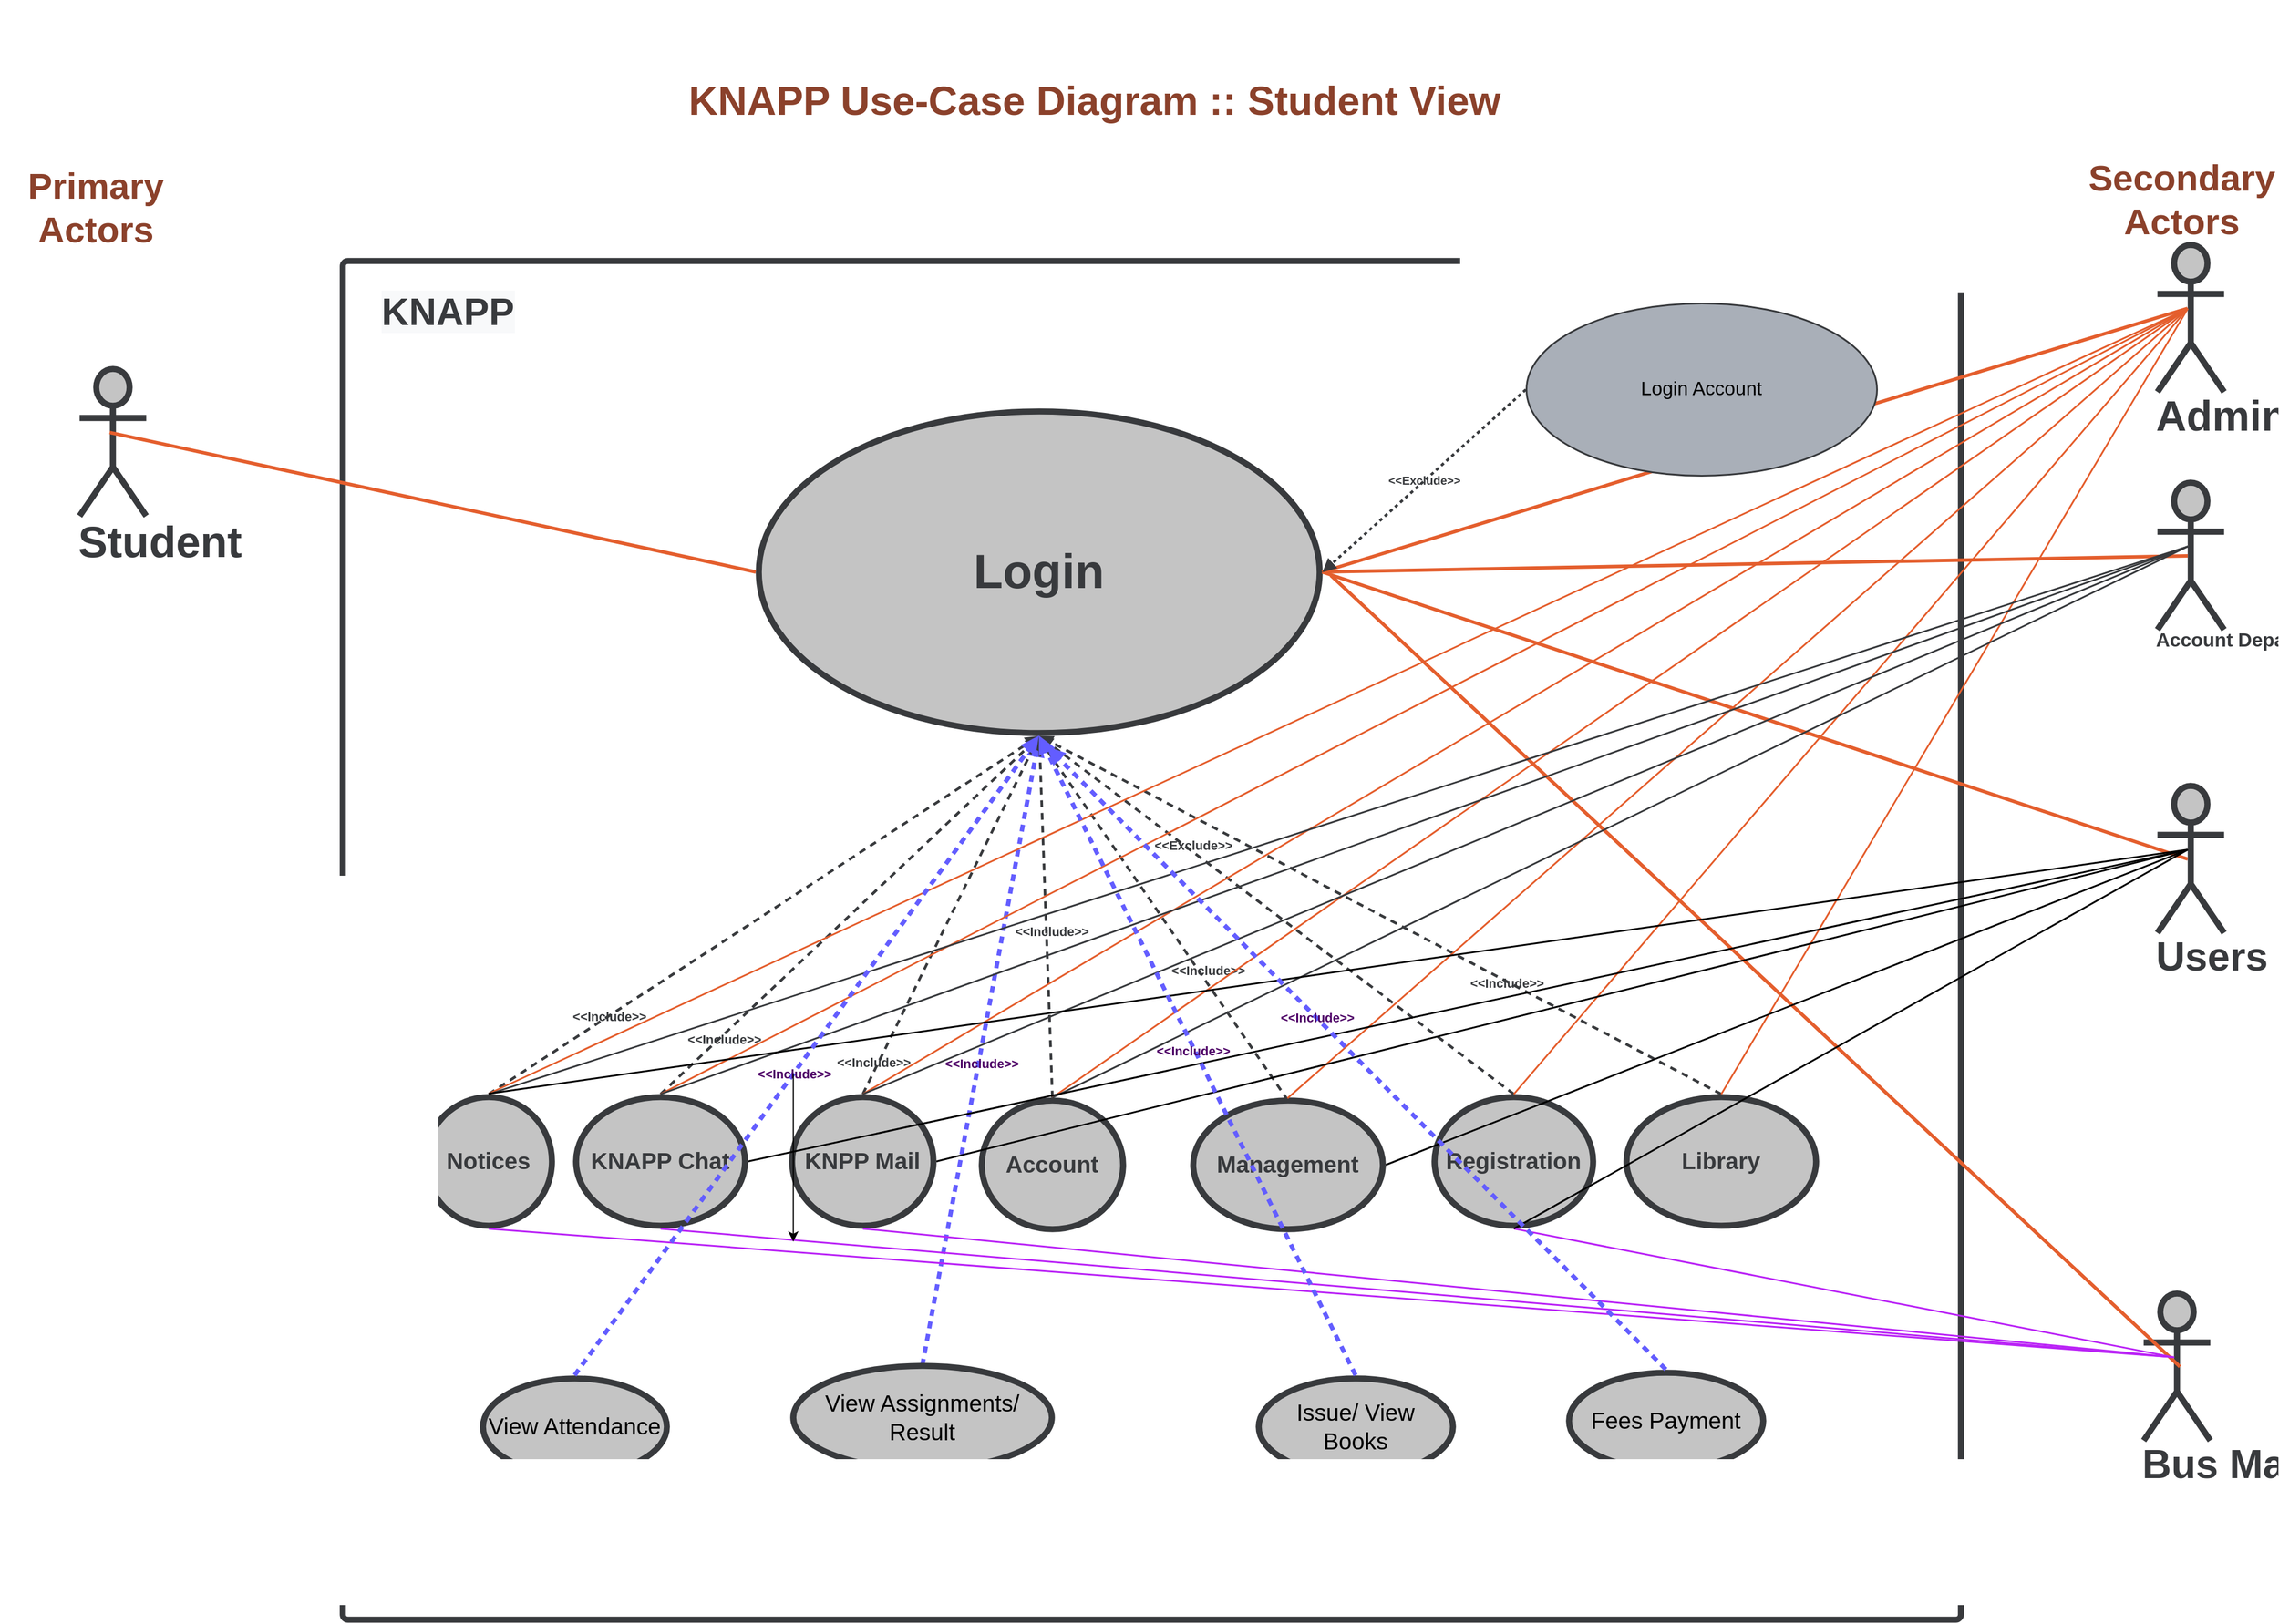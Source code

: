 <mxfile version="17.4.6" type="github">
  <diagram id="tuGTb30qhN7oNjHGDxhl" name="Page-1">
    <mxGraphModel dx="5806" dy="3325" grid="1" gridSize="10" guides="1" tooltips="1" connect="1" arrows="1" fold="1" page="1" pageScale="1" pageWidth="827" pageHeight="1169" math="0" shadow="0">
      <root>
        <mxCell id="0" />
        <mxCell id="1" parent="0" />
        <UserObject label="" lucidchartObjectId="i5J2r0WwPXJn" id="prS6bFnsUC1DCDPSDWHU-3">
          <mxCell style="html=1;overflow=block;blockSpacing=1;whiteSpace=wrap;container=1;pointerEvents=0;collapsible=0;recursiveResize=0;fontSize=33.3;fontColor=#383a3d;fontStyle=1;spacing=0;strokeColor=#383a3d;strokeOpacity=100;fillOpacity=100;rounded=1;absoluteArcSize=1;arcSize=9;fillColor=none;strokeWidth=5.3;" vertex="1" parent="1">
            <mxGeometry x="-733" y="-580" width="1408" height="1183" as="geometry" />
          </mxCell>
        </UserObject>
        <UserObject label="" lucidchartObjectId="i5J2LGmcpR4K" id="prS6bFnsUC1DCDPSDWHU-34">
          <mxCell style="html=1;jettySize=18;whiteSpace=wrap;fontSize=13;strokeColor=#383a3d;strokeOpacity=100;dashed=1;fixDash=1;dashPattern=6 5;strokeWidth=2.3;rounded=0;startArrow=none;endArrow=block;endFill=1;exitX=0.5;exitY=-0.023;exitPerimeter=0;entryX=0.5;entryY=1.009;entryPerimeter=0;exitDx=0;exitDy=0;entryDx=0;entryDy=0;" edge="1" parent="prS6bFnsUC1DCDPSDWHU-3">
            <mxGeometry width="100" height="100" relative="1" as="geometry">
              <Array as="points" />
              <mxPoint x="822.5" y="731.004" as="sourcePoint" />
              <mxPoint x="606" y="416.1" as="targetPoint" />
            </mxGeometry>
          </mxCell>
        </UserObject>
        <mxCell id="prS6bFnsUC1DCDPSDWHU-35" value="&amp;lt;&amp;lt;Include&amp;gt;&amp;gt;" style="text;html=1;resizable=0;labelBackgroundColor=none;align=center;verticalAlign=middle;fontStyle=1;fontColor=#383a3d;fontSize=11;" vertex="1" parent="prS6bFnsUC1DCDPSDWHU-34">
          <mxGeometry x="0.322" relative="1" as="geometry">
            <mxPoint x="73" y="95" as="offset" />
          </mxGeometry>
        </mxCell>
        <UserObject label="" lucidchartObjectId="i5J2Nt8LlwXT" id="prS6bFnsUC1DCDPSDWHU-67">
          <mxCell style="html=1;jettySize=18;whiteSpace=wrap;fontSize=13;strokeColor=#635dff;strokeOpacity=100;dashed=1;fixDash=1;dashPattern=6 5;strokeWidth=3.8;rounded=0;startArrow=none;endArrow=block;endFill=1;exitX=0.5;exitY=-0.029;exitPerimeter=0;entryX=0.5;entryY=1.009;entryPerimeter=0;exitDx=0;exitDy=0;entryDx=0;entryDy=0;" edge="1" parent="prS6bFnsUC1DCDPSDWHU-3">
            <mxGeometry width="100" height="100" relative="1" as="geometry">
              <Array as="points" />
              <mxPoint x="504.5" y="962.0" as="sourcePoint" />
              <mxPoint x="606" y="416.13" as="targetPoint" />
            </mxGeometry>
          </mxCell>
        </UserObject>
        <mxCell id="prS6bFnsUC1DCDPSDWHU-68" value="&amp;lt;&amp;lt;Include&amp;gt;&amp;gt;" style="text;html=1;resizable=0;labelBackgroundColor=none;align=center;verticalAlign=middle;fontStyle=1;fontColor=#4d0066;fontSize=11;fillColor=none;strokeColor=#000000;" vertex="1" parent="prS6bFnsUC1DCDPSDWHU-67">
          <mxGeometry x="0.464" relative="1" as="geometry">
            <mxPoint x="-23" y="136" as="offset" />
          </mxGeometry>
        </mxCell>
        <mxCell id="prS6bFnsUC1DCDPSDWHU-76" value="&lt;span style=&quot;color: rgb(56, 58, 61); font-family: helvetica; font-size: 33px; font-style: normal; font-weight: 700; letter-spacing: normal; text-align: center; text-indent: 0px; text-transform: none; word-spacing: 0px; background-color: rgb(248, 249, 250); display: inline; float: none;&quot;&gt;KNAPP&lt;/span&gt;" style="text;whiteSpace=wrap;html=1;fontSize=6;" vertex="1" parent="prS6bFnsUC1DCDPSDWHU-3">
          <mxGeometry x="32" y="18" width="140" height="30" as="geometry" />
        </mxCell>
        <UserObject label="KNAPP Use-Case Diagram :: Student View" lucidchartObjectId="aXx1Xl56Rm~Z" id="prS6bFnsUC1DCDPSDWHU-4">
          <mxCell style="html=1;overflow=block;blockSpacing=1;whiteSpace=wrap;fontSize=35.2;fontColor=#8b412b;fontStyle=1;spacing=3.8;strokeColor=none;fillOpacity=0;fillColor=#ffffff;strokeWidth=0;" vertex="1" parent="1">
            <mxGeometry x="-446" y="-807" width="735" height="176" as="geometry" />
          </mxCell>
        </UserObject>
        <UserObject label="Primary Actors" lucidchartObjectId="i5J22sx_i~vu" id="prS6bFnsUC1DCDPSDWHU-5">
          <mxCell style="html=1;overflow=block;blockSpacing=1;whiteSpace=wrap;fontSize=31.8;fontColor=#8b412b;fontStyle=1;spacing=0;fillColor=#ffffff;strokeWidth=1.5;strokeColor=none;" vertex="1" parent="1">
            <mxGeometry x="-1031" y="-665" width="167" height="17" as="geometry" />
          </mxCell>
        </UserObject>
        <UserObject label="Login" lucidchartObjectId="i5J2WdqwGF44" id="prS6bFnsUC1DCDPSDWHU-6">
          <mxCell style="html=1;overflow=block;blockSpacing=1;whiteSpace=wrap;ellipse;fontSize=41.8;fontColor=#383a3d;fontStyle=1;spacing=3.8;strokeColor=#383a3d;strokeOpacity=100;fillOpacity=100;rounded=1;absoluteArcSize=1;arcSize=9;fillColor=#c4c4c4;strokeWidth=5.3;" vertex="1" parent="1">
            <mxGeometry x="-371" y="-449" width="488" height="280" as="geometry" />
          </mxCell>
        </UserObject>
        <UserObject label="Admin" lucidchartObjectId="i5J2sJgldB~W" id="prS6bFnsUC1DCDPSDWHU-7">
          <mxCell style="html=1;overflow=block;blockSpacing=1;shape=umlActor;labelPosition=center;verticalLabelPosition=bottom;verticalAlign=top;whiteSpace=nowrap;fontSize=36.7;fontColor=#383a3d;fontStyle=1;spacing=0;strokeColor=#383a3d;strokeOpacity=100;fillOpacity=100;rounded=1;absoluteArcSize=1;arcSize=9;fillColor=#c4c4c4;strokeWidth=5.3;" vertex="1" parent="1">
            <mxGeometry x="846" y="-594" width="58" height="128" as="geometry" />
          </mxCell>
        </UserObject>
        <UserObject label="Student" lucidchartObjectId="i5J2KzIYBJLE" id="prS6bFnsUC1DCDPSDWHU-8">
          <mxCell style="html=1;overflow=block;blockSpacing=1;shape=umlActor;labelPosition=center;verticalLabelPosition=bottom;verticalAlign=top;whiteSpace=nowrap;fontSize=38.3;fontColor=#383a3d;fontStyle=1;spacing=0;strokeColor=#383a3d;strokeOpacity=100;fillOpacity=100;rounded=1;absoluteArcSize=1;arcSize=9;fillColor=#c4c4c4;strokeWidth=5.3;" vertex="1" parent="1">
            <mxGeometry x="-962" y="-486" width="58" height="128" as="geometry" />
          </mxCell>
        </UserObject>
        <UserObject label="Account Department Users" lucidchartObjectId="i5J2WwVUfcg6" id="prS6bFnsUC1DCDPSDWHU-9">
          <mxCell style="html=1;overflow=block;blockSpacing=1;shape=umlActor;labelPosition=center;verticalLabelPosition=bottom;verticalAlign=top;whiteSpace=nowrap;fontSize=16.7;fontColor=#383a3d;fontStyle=1;spacing=0;strokeColor=#383a3d;strokeOpacity=100;fillOpacity=100;rounded=1;absoluteArcSize=1;arcSize=9;fillColor=#c4c4c4;strokeWidth=5.3;" vertex="1" parent="1">
            <mxGeometry x="846" y="-387" width="58" height="128" as="geometry" />
          </mxCell>
        </UserObject>
        <UserObject label="Users Management" lucidchartObjectId="i5J2OQMUZJfZ" id="prS6bFnsUC1DCDPSDWHU-10">
          <mxCell style="html=1;overflow=block;blockSpacing=1;shape=umlActor;labelPosition=center;verticalLabelPosition=bottom;verticalAlign=top;whiteSpace=nowrap;fontSize=35;fontColor=#383a3d;fontStyle=1;spacing=0;strokeColor=#383a3d;strokeOpacity=100;fillOpacity=100;rounded=1;absoluteArcSize=1;arcSize=9;fillColor=#c4c4c4;strokeWidth=5.3;" vertex="1" parent="1">
            <mxGeometry x="846" y="-123" width="58" height="128" as="geometry" />
          </mxCell>
        </UserObject>
        <UserObject label="Bus Management Users" lucidchartObjectId="i5J2N9IyjPsl" id="prS6bFnsUC1DCDPSDWHU-11">
          <mxCell style="html=1;overflow=block;blockSpacing=1;shape=umlActor;labelPosition=center;verticalLabelPosition=bottom;verticalAlign=top;whiteSpace=nowrap;fontSize=35;fontColor=#383a3d;fontStyle=1;spacing=0;strokeColor=#383a3d;strokeOpacity=100;fillOpacity=100;rounded=1;absoluteArcSize=1;arcSize=9;fillColor=#c4c4c4;strokeWidth=5.3;" vertex="1" parent="1">
            <mxGeometry x="834" y="319" width="58" height="128" as="geometry" />
          </mxCell>
        </UserObject>
        <UserObject label="Notices" lucidchartObjectId="i5J2NRwnz2q1" id="prS6bFnsUC1DCDPSDWHU-12">
          <mxCell style="html=1;overflow=block;blockSpacing=1;whiteSpace=wrap;ellipse;fontSize=20.2;fontColor=#383a3d;fontStyle=1;spacing=3.8;strokeColor=#383a3d;strokeOpacity=100;fillOpacity=100;rounded=1;absoluteArcSize=1;arcSize=9;fillColor=#c4c4c4;strokeWidth=5.3;" vertex="1" parent="1">
            <mxGeometry x="-661" y="148" width="110" height="112" as="geometry" />
          </mxCell>
        </UserObject>
        <UserObject label="" lucidchartObjectId="i5J2I2ugxcQD" id="prS6bFnsUC1DCDPSDWHU-13">
          <mxCell style="html=1;jettySize=18;whiteSpace=wrap;fontSize=13;strokeColor=#383a3d;strokeOpacity=100;dashed=1;fixDash=1;dashPattern=6 5;strokeWidth=2.3;rounded=0;startArrow=none;endArrow=block;endFill=1;exitX=0.5;exitY=-0.023;exitPerimeter=0;entryX=0.5;entryY=1.009;entryPerimeter=0;exitDx=0;exitDy=0;entryDx=0;entryDy=0;" edge="1" parent="1" source="prS6bFnsUC1DCDPSDWHU-12" target="prS6bFnsUC1DCDPSDWHU-6">
            <mxGeometry width="100" height="100" relative="1" as="geometry">
              <Array as="points" />
            </mxGeometry>
          </mxCell>
        </UserObject>
        <mxCell id="prS6bFnsUC1DCDPSDWHU-14" value="&amp;lt;&amp;lt;Include&amp;gt;&amp;gt;" style="text;html=1;resizable=0;labelBackgroundColor=none;align=center;verticalAlign=middle;fontStyle=1;fontColor=#383a3d;fontSize=11;fillColor=none;strokeColor=#000000;" vertex="1" parent="prS6bFnsUC1DCDPSDWHU-13">
          <mxGeometry x="0.322" relative="1" as="geometry">
            <mxPoint x="-212" y="139" as="offset" />
          </mxGeometry>
        </mxCell>
        <UserObject label="" lucidchartObjectId="i5J2FJeH-Jwk" id="prS6bFnsUC1DCDPSDWHU-15">
          <mxCell style="html=1;jettySize=18;whiteSpace=wrap;fontSize=13;strokeColor=#E45E2D;strokeWidth=3;rounded=0;startArrow=none;endArrow=none;exitX=0.455;exitY=0.434;exitPerimeter=0;entryX=1.005;entryY=0.5;entryPerimeter=0;" edge="1" parent="1" source="prS6bFnsUC1DCDPSDWHU-7" target="prS6bFnsUC1DCDPSDWHU-6">
            <mxGeometry width="100" height="100" relative="1" as="geometry">
              <Array as="points" />
            </mxGeometry>
          </mxCell>
        </UserObject>
        <UserObject label="" lucidchartObjectId="i5J2minD-1GO" id="prS6bFnsUC1DCDPSDWHU-16">
          <mxCell style="html=1;jettySize=18;whiteSpace=wrap;fontSize=13;strokeColor=#E45E2D;strokeWidth=3;rounded=0;startArrow=none;endArrow=none;exitX=0.455;exitY=0.434;exitPerimeter=0;entryX=-0.005;entryY=0.5;entryPerimeter=0;" edge="1" parent="1" source="prS6bFnsUC1DCDPSDWHU-8" target="prS6bFnsUC1DCDPSDWHU-6">
            <mxGeometry width="100" height="100" relative="1" as="geometry">
              <Array as="points" />
            </mxGeometry>
          </mxCell>
        </UserObject>
        <UserObject label="" lucidchartObjectId="i5J2o3twJRjA" id="prS6bFnsUC1DCDPSDWHU-17">
          <mxCell style="html=1;jettySize=18;whiteSpace=wrap;fontSize=13;strokeColor=#E45E2D;strokeWidth=3;rounded=0;startArrow=none;endArrow=none;exitX=0.458;exitY=0.5;exitPerimeter=0;entryX=1.005;entryY=0.5;entryPerimeter=0;" edge="1" parent="1" source="prS6bFnsUC1DCDPSDWHU-9" target="prS6bFnsUC1DCDPSDWHU-6">
            <mxGeometry width="100" height="100" relative="1" as="geometry">
              <Array as="points" />
            </mxGeometry>
          </mxCell>
        </UserObject>
        <UserObject label="" lucidchartObjectId="i5J2n0~j3gAA" id="prS6bFnsUC1DCDPSDWHU-18">
          <mxCell style="html=1;jettySize=18;whiteSpace=wrap;fontSize=13;strokeColor=#e45e2d;strokeOpacity=100;strokeWidth=3;rounded=0;startArrow=none;endArrow=none;exitX=0.458;exitY=0.5;exitPerimeter=0;entryX=1.005;entryY=0.5;entryPerimeter=0;" edge="1" parent="1" source="prS6bFnsUC1DCDPSDWHU-10" target="prS6bFnsUC1DCDPSDWHU-6">
            <mxGeometry width="100" height="100" relative="1" as="geometry">
              <Array as="points" />
            </mxGeometry>
          </mxCell>
        </UserObject>
        <UserObject label="Login Account" lucidchartObjectId="i5J2KKicdyOx" id="prS6bFnsUC1DCDPSDWHU-19">
          <mxCell style="html=1;overflow=block;blockSpacing=1;whiteSpace=wrap;ellipse;fontSize=16.8;spacing=0;strokeColor=#383a3d;strokeOpacity=100;fillOpacity=100;rounded=1;absoluteArcSize=1;arcSize=9;fillColor=#a9afb8;strokeWidth=1.5;" vertex="1" parent="1">
            <mxGeometry x="297" y="-543" width="305" height="150" as="geometry" />
          </mxCell>
        </UserObject>
        <UserObject label="" lucidchartObjectId="i5J2RMb9hW4F" id="prS6bFnsUC1DCDPSDWHU-20">
          <mxCell style="html=1;jettySize=18;whiteSpace=wrap;fontSize=13;strokeColor=#383a3d;strokeOpacity=100;dashed=1;fixDash=1;strokeWidth=2.3;rounded=0;startArrow=none;endArrow=block;endFill=1;exitX=-0.002;exitY=0.5;exitPerimeter=0;entryX=1.005;entryY=0.5;entryPerimeter=0;" edge="1" parent="1" source="prS6bFnsUC1DCDPSDWHU-19" target="prS6bFnsUC1DCDPSDWHU-6">
            <mxGeometry width="100" height="100" relative="1" as="geometry">
              <Array as="points" />
            </mxGeometry>
          </mxCell>
        </UserObject>
        <mxCell id="prS6bFnsUC1DCDPSDWHU-21" value="&amp;lt;&amp;lt;Exclude&amp;gt;&amp;gt;" style="text;html=1;resizable=0;labelBackgroundColor=none;align=center;verticalAlign=middle;fontStyle=1;fontColor=#383a3d;fontSize=10.2;" vertex="1" parent="prS6bFnsUC1DCDPSDWHU-20">
          <mxGeometry relative="1" as="geometry" />
        </mxCell>
        <UserObject label="Secondary Actors" lucidchartObjectId="i5J2YbLgbhjA" id="prS6bFnsUC1DCDPSDWHU-22">
          <mxCell style="html=1;overflow=block;blockSpacing=1;whiteSpace=wrap;fontSize=31.8;fontColor=#8b412b;fontStyle=1;spacing=0;fillColor=#ffffff;strokeWidth=1.5;strokeColor=none;" vertex="1" parent="1">
            <mxGeometry x="784" y="-672" width="167" height="17" as="geometry" />
          </mxCell>
        </UserObject>
        <UserObject label="KNAPP Chat" lucidchartObjectId="i5J2O0anMHXu" id="prS6bFnsUC1DCDPSDWHU-23">
          <mxCell style="html=1;overflow=block;blockSpacing=1;whiteSpace=wrap;ellipse;fontSize=20.2;fontColor=#383a3d;fontStyle=1;spacing=3.8;strokeColor=#383a3d;strokeOpacity=100;fillOpacity=100;rounded=1;absoluteArcSize=1;arcSize=9;fillColor=#c4c4c4;strokeWidth=5.3;" vertex="1" parent="1">
            <mxGeometry x="-530" y="148" width="147" height="112" as="geometry" />
          </mxCell>
        </UserObject>
        <UserObject label="KNPP Mail" lucidchartObjectId="i5J2vXMG-BbY" id="prS6bFnsUC1DCDPSDWHU-24">
          <mxCell style="html=1;overflow=block;blockSpacing=1;whiteSpace=wrap;ellipse;fontSize=20.2;fontColor=#383a3d;fontStyle=1;spacing=3.8;strokeColor=#383a3d;strokeOpacity=100;fillOpacity=100;rounded=1;absoluteArcSize=1;arcSize=9;fillColor=#c4c4c4;strokeWidth=5.3;" vertex="1" parent="1">
            <mxGeometry x="-342" y="148" width="123" height="112" as="geometry" />
          </mxCell>
        </UserObject>
        <UserObject label="" lucidchartObjectId="i5J2959PkfiB" id="prS6bFnsUC1DCDPSDWHU-25">
          <mxCell style="html=1;jettySize=18;whiteSpace=wrap;fontSize=13;strokeColor=#383a3d;strokeOpacity=100;dashed=1;fixDash=1;dashPattern=6 5;strokeWidth=2.3;rounded=0;startArrow=none;endArrow=block;endFill=1;entryX=0.5;entryY=-0.023;entryPerimeter=0;exitX=0.5;exitY=-0.023;exitDx=0;exitDy=0;exitPerimeter=0;" edge="1" parent="1" source="prS6bFnsUC1DCDPSDWHU-23">
            <mxGeometry width="100" height="100" relative="1" as="geometry">
              <Array as="points" />
              <mxPoint x="-127" y="-166" as="targetPoint" />
            </mxGeometry>
          </mxCell>
        </UserObject>
        <mxCell id="prS6bFnsUC1DCDPSDWHU-26" value="&amp;lt;&amp;lt;Include&amp;gt;&amp;gt;" style="text;html=1;resizable=0;labelBackgroundColor=none;align=center;verticalAlign=middle;fontStyle=1;fontColor=#383a3d;fontSize=11;fillColor=none;strokeColor=#000000;" vertex="1" parent="prS6bFnsUC1DCDPSDWHU-25">
          <mxGeometry x="0.322" relative="1" as="geometry">
            <mxPoint x="-162" y="158" as="offset" />
          </mxGeometry>
        </mxCell>
        <UserObject label="" lucidchartObjectId="i5J2a6kCOsBc" id="prS6bFnsUC1DCDPSDWHU-27">
          <mxCell style="html=1;jettySize=18;whiteSpace=wrap;fontSize=13;strokeColor=#383a3d;strokeOpacity=100;dashed=1;fixDash=1;dashPattern=6 5;strokeWidth=2.3;rounded=0;startArrow=none;endArrow=block;endFill=1;exitX=0.5;exitY=-0.023;exitPerimeter=0;entryX=0.5;entryY=1.009;entryPerimeter=0;exitDx=0;exitDy=0;entryDx=0;entryDy=0;" edge="1" parent="1" source="prS6bFnsUC1DCDPSDWHU-24" target="prS6bFnsUC1DCDPSDWHU-6">
            <mxGeometry width="100" height="100" relative="1" as="geometry">
              <Array as="points" />
            </mxGeometry>
          </mxCell>
        </UserObject>
        <mxCell id="prS6bFnsUC1DCDPSDWHU-28" value="&amp;lt;&amp;lt;Include&amp;gt;&amp;gt;" style="text;html=1;resizable=0;labelBackgroundColor=none;align=center;verticalAlign=middle;fontStyle=1;fontColor=#383a3d;fontSize=11;fillColor=none;strokeColor=#000000;" vertex="1" parent="prS6bFnsUC1DCDPSDWHU-27">
          <mxGeometry x="0.322" relative="1" as="geometry">
            <mxPoint x="-92" y="179" as="offset" />
          </mxGeometry>
        </mxCell>
        <UserObject label="Account" lucidchartObjectId="i5J2d4w-y.1x" id="prS6bFnsUC1DCDPSDWHU-29">
          <mxCell style="html=1;overflow=block;blockSpacing=1;whiteSpace=wrap;ellipse;fontSize=20.2;fontColor=#383a3d;fontStyle=1;spacing=3.8;strokeColor=#383a3d;strokeOpacity=100;fillOpacity=100;rounded=1;absoluteArcSize=1;arcSize=9;fillColor=#c4c4c4;strokeWidth=5.3;" vertex="1" parent="1">
            <mxGeometry x="-177" y="151" width="123" height="112" as="geometry" />
          </mxCell>
        </UserObject>
        <UserObject label="" lucidchartObjectId="i5J2z5Q9Dvb~" id="prS6bFnsUC1DCDPSDWHU-30">
          <mxCell style="html=1;jettySize=18;whiteSpace=wrap;fontSize=13;strokeColor=#383a3d;strokeOpacity=100;dashed=1;fixDash=1;dashPattern=6 5;strokeWidth=2.3;rounded=0;startArrow=none;endArrow=block;endFill=1;exitX=0.5;exitY=-0.023;exitPerimeter=0;entryX=0.5;entryY=1.009;entryPerimeter=0;exitDx=0;exitDy=0;entryDx=0;entryDy=0;" edge="1" parent="1" source="prS6bFnsUC1DCDPSDWHU-29" target="prS6bFnsUC1DCDPSDWHU-6">
            <mxGeometry width="100" height="100" relative="1" as="geometry">
              <Array as="points" />
            </mxGeometry>
          </mxCell>
        </UserObject>
        <mxCell id="prS6bFnsUC1DCDPSDWHU-31" value="&amp;lt;&amp;lt;Include&amp;gt;&amp;gt;" style="text;html=1;resizable=0;labelBackgroundColor=none;align=center;verticalAlign=middle;fontStyle=1;fontColor=#383a3d;fontSize=11;" vertex="1" parent="prS6bFnsUC1DCDPSDWHU-30">
          <mxGeometry x="0.322" relative="1" as="geometry">
            <mxPoint x="7" y="64" as="offset" />
          </mxGeometry>
        </mxCell>
        <UserObject label="Management" lucidchartObjectId="i5J237Z4ox96" id="prS6bFnsUC1DCDPSDWHU-32">
          <mxCell style="html=1;overflow=block;blockSpacing=1;whiteSpace=wrap;ellipse;fontSize=20.2;fontColor=#383a3d;fontStyle=1;spacing=3.8;strokeColor=#383a3d;strokeOpacity=100;fillOpacity=100;rounded=1;absoluteArcSize=1;arcSize=9;fillColor=#c4c4c4;strokeWidth=5.3;" vertex="1" parent="1">
            <mxGeometry x="7" y="151" width="165" height="112" as="geometry" />
          </mxCell>
        </UserObject>
        <UserObject label="Registration" lucidchartObjectId="i5J2qPjN0-o." id="prS6bFnsUC1DCDPSDWHU-33">
          <mxCell style="html=1;overflow=block;blockSpacing=1;whiteSpace=wrap;ellipse;fontSize=20.2;fontColor=#383a3d;fontStyle=1;spacing=3.8;strokeColor=#383a3d;strokeOpacity=100;fillOpacity=100;rounded=1;absoluteArcSize=1;arcSize=9;fillColor=#c4c4c4;strokeWidth=5.3;" vertex="1" parent="1">
            <mxGeometry x="217" y="148" width="138" height="112" as="geometry" />
          </mxCell>
        </UserObject>
        <UserObject label="" lucidchartObjectId="i5J2N~2l2Axu" id="prS6bFnsUC1DCDPSDWHU-36">
          <mxCell style="html=1;jettySize=18;whiteSpace=wrap;fontSize=13;strokeColor=#383a3d;strokeOpacity=100;dashed=1;fixDash=1;dashPattern=6 5;strokeWidth=2.3;rounded=0;startArrow=none;endArrow=block;endFill=1;exitX=0.5;exitY=-0.023;exitPerimeter=0;entryX=0.5;entryY=1.009;entryPerimeter=0;exitDx=0;exitDy=0;entryDx=0;entryDy=0;" edge="1" parent="1" source="prS6bFnsUC1DCDPSDWHU-33" target="prS6bFnsUC1DCDPSDWHU-6">
            <mxGeometry width="100" height="100" relative="1" as="geometry">
              <Array as="points" />
            </mxGeometry>
          </mxCell>
        </UserObject>
        <mxCell id="prS6bFnsUC1DCDPSDWHU-37" value="&amp;lt;&amp;lt;Exclude&amp;gt;&amp;gt;" style="text;html=1;resizable=0;labelBackgroundColor=none;align=center;verticalAlign=middle;fontStyle=1;fontColor=#383a3d;fontSize=11;fillColor=none;strokeColor=#000000;" vertex="1" parent="prS6bFnsUC1DCDPSDWHU-36">
          <mxGeometry x="0.322" relative="1" as="geometry">
            <mxPoint x="-6" y="-11" as="offset" />
          </mxGeometry>
        </mxCell>
        <UserObject label="Library" lucidchartObjectId="i5J2pRKTkdCp" id="prS6bFnsUC1DCDPSDWHU-38">
          <mxCell style="html=1;overflow=block;blockSpacing=1;whiteSpace=wrap;ellipse;fontSize=20.2;fontColor=#383a3d;fontStyle=1;spacing=3.8;strokeColor=#383a3d;strokeOpacity=100;fillOpacity=100;rounded=1;absoluteArcSize=1;arcSize=9;fillColor=#c4c4c4;strokeWidth=5.3;" vertex="1" parent="1">
            <mxGeometry x="384" y="148" width="165" height="112" as="geometry" />
          </mxCell>
        </UserObject>
        <UserObject label="" lucidchartObjectId="i5J2R1GfjksS" id="prS6bFnsUC1DCDPSDWHU-39">
          <mxCell style="html=1;jettySize=18;whiteSpace=wrap;fontSize=13;strokeColor=#383a3d;strokeOpacity=100;dashed=1;fixDash=1;dashPattern=6 5;strokeWidth=2.3;rounded=0;startArrow=none;endArrow=block;endFill=1;exitX=0.5;exitY=-0.023;exitPerimeter=0;entryX=0.5;entryY=1.009;entryPerimeter=0;exitDx=0;exitDy=0;entryDx=0;entryDy=0;" edge="1" parent="1" source="prS6bFnsUC1DCDPSDWHU-38" target="prS6bFnsUC1DCDPSDWHU-6">
            <mxGeometry width="100" height="100" relative="1" as="geometry">
              <Array as="points" />
            </mxGeometry>
          </mxCell>
        </UserObject>
        <mxCell id="prS6bFnsUC1DCDPSDWHU-40" value="&amp;lt;&amp;lt;Include&amp;gt;&amp;gt;" style="text;html=1;resizable=0;labelBackgroundColor=none;align=center;verticalAlign=middle;fontStyle=1;fontColor=#383a3d;fontSize=11;fillColor=none;strokeColor=#000000;" vertex="1" parent="prS6bFnsUC1DCDPSDWHU-39">
          <mxGeometry x="0.322" relative="1" as="geometry">
            <mxPoint x="205" y="109" as="offset" />
          </mxGeometry>
        </mxCell>
        <UserObject label="" lucidchartObjectId="i5J23qIOswuh" id="prS6bFnsUC1DCDPSDWHU-41">
          <mxCell style="html=1;jettySize=18;whiteSpace=wrap;fontSize=13;strokeColor=#E45E2D;strokeWidth=3;rounded=0;startArrow=none;endArrow=none;exitX=0.55;exitY=0.5;exitPerimeter=0;" edge="1" parent="1" source="prS6bFnsUC1DCDPSDWHU-11">
            <mxGeometry width="100" height="100" relative="1" as="geometry">
              <Array as="points" />
              <mxPoint x="127" y="-306" as="targetPoint" />
            </mxGeometry>
          </mxCell>
        </UserObject>
        <UserObject label="" lucidchartObjectId="i5J2FTPE8BJu" id="prS6bFnsUC1DCDPSDWHU-42">
          <mxCell style="html=1;jettySize=18;whiteSpace=wrap;fontSize=13;strokeColor=#E45E2D;strokeWidth=1.5;rounded=0;startArrow=none;endArrow=none;exitX=0.455;exitY=0.434;exitPerimeter=0;" edge="1" parent="1" source="prS6bFnsUC1DCDPSDWHU-7">
            <mxGeometry width="100" height="100" relative="1" as="geometry">
              <Array as="points" />
              <mxPoint x="-606" y="145" as="targetPoint" />
            </mxGeometry>
          </mxCell>
        </UserObject>
        <UserObject label="" lucidchartObjectId="i5J2h75VERpc" id="prS6bFnsUC1DCDPSDWHU-43">
          <mxCell style="html=1;jettySize=18;whiteSpace=wrap;fontSize=13;strokeColor=#E45E2D;strokeWidth=1.5;rounded=0;startArrow=none;endArrow=none;exitX=0.455;exitY=0.434;exitPerimeter=0;entryX=0.5;entryY=-0.023;entryPerimeter=0;" edge="1" parent="1" source="prS6bFnsUC1DCDPSDWHU-7" target="prS6bFnsUC1DCDPSDWHU-23">
            <mxGeometry width="100" height="100" relative="1" as="geometry">
              <Array as="points" />
            </mxGeometry>
          </mxCell>
        </UserObject>
        <UserObject label="" lucidchartObjectId="i5J2EdDUxlbV" id="prS6bFnsUC1DCDPSDWHU-44">
          <mxCell style="html=1;jettySize=18;whiteSpace=wrap;fontSize=13;strokeColor=#E45E2D;strokeWidth=1.5;rounded=0;startArrow=none;endArrow=none;exitX=0.455;exitY=0.434;exitPerimeter=0;entryX=0.5;entryY=-0.023;entryPerimeter=0;" edge="1" parent="1" source="prS6bFnsUC1DCDPSDWHU-7" target="prS6bFnsUC1DCDPSDWHU-24">
            <mxGeometry width="100" height="100" relative="1" as="geometry">
              <Array as="points" />
            </mxGeometry>
          </mxCell>
        </UserObject>
        <UserObject label="" lucidchartObjectId="i5J20LLy2u1y" id="prS6bFnsUC1DCDPSDWHU-45">
          <mxCell style="html=1;jettySize=18;whiteSpace=wrap;fontSize=13;strokeColor=#E45E2D;strokeWidth=1.5;rounded=0;startArrow=none;endArrow=none;exitX=0.455;exitY=0.434;exitPerimeter=0;entryX=0.5;entryY=-0.023;entryPerimeter=0;" edge="1" parent="1" source="prS6bFnsUC1DCDPSDWHU-7" target="prS6bFnsUC1DCDPSDWHU-29">
            <mxGeometry width="100" height="100" relative="1" as="geometry">
              <Array as="points" />
            </mxGeometry>
          </mxCell>
        </UserObject>
        <UserObject label="" lucidchartObjectId="i5J2B.jEi_JZ" id="prS6bFnsUC1DCDPSDWHU-46">
          <mxCell style="html=1;jettySize=18;whiteSpace=wrap;fontSize=13;strokeColor=#E45E2D;strokeWidth=1.5;rounded=0;startArrow=none;endArrow=none;exitX=0.455;exitY=0.434;exitPerimeter=0;" edge="1" parent="1" source="prS6bFnsUC1DCDPSDWHU-7">
            <mxGeometry width="100" height="100" relative="1" as="geometry">
              <Array as="points" />
              <mxPoint x="89" y="149" as="targetPoint" />
            </mxGeometry>
          </mxCell>
        </UserObject>
        <UserObject label="" lucidchartObjectId="i5J2Q4Ud7NeZ" id="prS6bFnsUC1DCDPSDWHU-47">
          <mxCell style="html=1;jettySize=18;whiteSpace=wrap;fontSize=13;strokeColor=#E45E2D;strokeWidth=1.5;rounded=0;startArrow=none;endArrow=none;exitX=0.455;exitY=0.434;exitPerimeter=0;entryX=0.5;entryY=-0.023;entryPerimeter=0;" edge="1" parent="1" source="prS6bFnsUC1DCDPSDWHU-7" target="prS6bFnsUC1DCDPSDWHU-33">
            <mxGeometry width="100" height="100" relative="1" as="geometry">
              <Array as="points" />
            </mxGeometry>
          </mxCell>
        </UserObject>
        <UserObject label="" lucidchartObjectId="i5J28pZg36AV" id="prS6bFnsUC1DCDPSDWHU-48">
          <mxCell style="html=1;jettySize=18;whiteSpace=wrap;fontSize=13;strokeColor=#E45E2D;strokeWidth=1.5;rounded=0;startArrow=none;endArrow=none;exitX=0.455;exitY=0.434;exitPerimeter=0;entryX=0.5;entryY=-0.023;entryPerimeter=0;" edge="1" parent="1" source="prS6bFnsUC1DCDPSDWHU-7" target="prS6bFnsUC1DCDPSDWHU-38">
            <mxGeometry width="100" height="100" relative="1" as="geometry">
              <Array as="points" />
            </mxGeometry>
          </mxCell>
        </UserObject>
        <UserObject label="" lucidchartObjectId="i5J28TduJRUy" id="prS6bFnsUC1DCDPSDWHU-49">
          <mxCell style="html=1;jettySize=18;whiteSpace=wrap;fontSize=13;strokeColor=#383a3d;strokeOpacity=100;strokeWidth=1.5;rounded=0;startArrow=none;endArrow=none;exitX=0.455;exitY=0.434;exitPerimeter=0;entryX=0.5;entryY=-0.023;entryPerimeter=0;" edge="1" parent="1" source="prS6bFnsUC1DCDPSDWHU-9" target="prS6bFnsUC1DCDPSDWHU-12">
            <mxGeometry width="100" height="100" relative="1" as="geometry">
              <Array as="points" />
            </mxGeometry>
          </mxCell>
        </UserObject>
        <UserObject label="" lucidchartObjectId="i5J2JWnNAy_U" id="prS6bFnsUC1DCDPSDWHU-50">
          <mxCell style="html=1;jettySize=18;whiteSpace=wrap;fontSize=13;strokeColor=#383a3d;strokeOpacity=100;strokeWidth=1.5;rounded=0;startArrow=none;endArrow=none;exitX=0.455;exitY=0.434;exitPerimeter=0;entryX=0.5;entryY=-0.023;entryPerimeter=0;" edge="1" parent="1" source="prS6bFnsUC1DCDPSDWHU-9" target="prS6bFnsUC1DCDPSDWHU-23">
            <mxGeometry width="100" height="100" relative="1" as="geometry">
              <Array as="points" />
            </mxGeometry>
          </mxCell>
        </UserObject>
        <UserObject label="" lucidchartObjectId="i5J2biyz31y7" id="prS6bFnsUC1DCDPSDWHU-51">
          <mxCell style="html=1;jettySize=18;whiteSpace=wrap;fontSize=13;strokeColor=#383a3d;strokeOpacity=100;strokeWidth=1.5;rounded=0;startArrow=none;endArrow=none;exitX=0.455;exitY=0.434;exitPerimeter=0;entryX=0.5;entryY=-0.023;entryPerimeter=0;" edge="1" parent="1" source="prS6bFnsUC1DCDPSDWHU-9" target="prS6bFnsUC1DCDPSDWHU-24">
            <mxGeometry width="100" height="100" relative="1" as="geometry">
              <Array as="points" />
            </mxGeometry>
          </mxCell>
        </UserObject>
        <UserObject label="" lucidchartObjectId="i5J2wN3xrm8w" id="prS6bFnsUC1DCDPSDWHU-52">
          <mxCell style="html=1;jettySize=18;whiteSpace=wrap;fontSize=13;strokeColor=#383a3d;strokeOpacity=100;strokeWidth=1.5;rounded=0;startArrow=none;endArrow=none;exitX=0.455;exitY=0.434;exitPerimeter=0;entryX=0.5;entryY=-0.023;entryPerimeter=0;" edge="1" parent="1" source="prS6bFnsUC1DCDPSDWHU-9" target="prS6bFnsUC1DCDPSDWHU-29">
            <mxGeometry width="100" height="100" relative="1" as="geometry">
              <Array as="points" />
            </mxGeometry>
          </mxCell>
        </UserObject>
        <UserObject label="" lucidchartObjectId="i5J2CR1wi0wy" id="prS6bFnsUC1DCDPSDWHU-53">
          <mxCell style="html=1;jettySize=18;whiteSpace=wrap;fontSize=13;strokeOpacity=100;strokeWidth=1.5;rounded=0;startArrow=none;endArrow=none;exitX=0.455;exitY=0.434;exitPerimeter=0;" edge="1" parent="1" source="prS6bFnsUC1DCDPSDWHU-10">
            <mxGeometry width="100" height="100" relative="1" as="geometry">
              <Array as="points" />
              <mxPoint x="-606" y="145" as="targetPoint" />
            </mxGeometry>
          </mxCell>
        </UserObject>
        <UserObject label="" lucidchartObjectId="i5J2bKXR-Usn" id="prS6bFnsUC1DCDPSDWHU-54">
          <mxCell style="html=1;jettySize=18;whiteSpace=wrap;fontSize=13;strokeOpacity=100;strokeWidth=1.5;rounded=0;startArrow=none;endArrow=none;exitX=0.455;exitY=0.434;exitPerimeter=0;entryX=1.018;entryY=0.5;entryPerimeter=0;" edge="1" parent="1" source="prS6bFnsUC1DCDPSDWHU-10" target="prS6bFnsUC1DCDPSDWHU-23">
            <mxGeometry width="100" height="100" relative="1" as="geometry">
              <Array as="points" />
            </mxGeometry>
          </mxCell>
        </UserObject>
        <UserObject label="" lucidchartObjectId="i5J2eihJCy0q" id="prS6bFnsUC1DCDPSDWHU-55">
          <mxCell style="html=1;jettySize=18;whiteSpace=wrap;fontSize=13;strokeOpacity=100;strokeWidth=1.5;rounded=0;startArrow=none;endArrow=none;exitX=0.455;exitY=0.434;exitPerimeter=0;entryX=1.021;entryY=0.5;entryPerimeter=0;" edge="1" parent="1" source="prS6bFnsUC1DCDPSDWHU-10" target="prS6bFnsUC1DCDPSDWHU-24">
            <mxGeometry width="100" height="100" relative="1" as="geometry">
              <Array as="points" />
            </mxGeometry>
          </mxCell>
        </UserObject>
        <UserObject label="" lucidchartObjectId="i5J26~H22z9V" id="prS6bFnsUC1DCDPSDWHU-56">
          <mxCell style="html=1;jettySize=18;whiteSpace=wrap;fontSize=13;strokeOpacity=100;strokeWidth=1.5;rounded=0;startArrow=none;endArrow=none;exitX=0.455;exitY=0.434;exitPerimeter=0;entryX=1.016;entryY=0.5;entryPerimeter=0;" edge="1" parent="1" source="prS6bFnsUC1DCDPSDWHU-10" target="prS6bFnsUC1DCDPSDWHU-32">
            <mxGeometry width="100" height="100" relative="1" as="geometry">
              <Array as="points" />
            </mxGeometry>
          </mxCell>
        </UserObject>
        <UserObject label="" lucidchartObjectId="i5J2BAo3i5AI" id="prS6bFnsUC1DCDPSDWHU-57">
          <mxCell style="html=1;jettySize=18;whiteSpace=wrap;fontSize=13;strokeColor=#ba23f6;strokeOpacity=100;strokeWidth=1.5;rounded=0;startArrow=none;endArrow=none;exitX=0.455;exitY=0.434;exitPerimeter=0;entryX=0.5;entryY=1.023;entryPerimeter=0;" edge="1" parent="1" source="prS6bFnsUC1DCDPSDWHU-11" target="prS6bFnsUC1DCDPSDWHU-12">
            <mxGeometry width="100" height="100" relative="1" as="geometry">
              <Array as="points" />
            </mxGeometry>
          </mxCell>
        </UserObject>
        <UserObject label="" lucidchartObjectId="i5J2BX~J.CJJ" id="prS6bFnsUC1DCDPSDWHU-58">
          <mxCell style="html=1;jettySize=18;whiteSpace=wrap;fontSize=13;strokeColor=#ba23f6;strokeOpacity=100;strokeWidth=1.5;rounded=0;startArrow=none;endArrow=none;exitX=0.455;exitY=0.434;exitPerimeter=0;entryX=0.5;entryY=1.023;entryPerimeter=0;" edge="1" parent="1" source="prS6bFnsUC1DCDPSDWHU-11" target="prS6bFnsUC1DCDPSDWHU-23">
            <mxGeometry width="100" height="100" relative="1" as="geometry">
              <Array as="points" />
            </mxGeometry>
          </mxCell>
        </UserObject>
        <UserObject label="" lucidchartObjectId="i5J2EptMp3W8" id="prS6bFnsUC1DCDPSDWHU-59">
          <mxCell style="html=1;jettySize=18;whiteSpace=wrap;fontSize=13;strokeColor=#ba23f6;strokeOpacity=100;strokeWidth=1.5;rounded=0;startArrow=none;endArrow=none;exitX=0.455;exitY=0.434;exitPerimeter=0;entryX=0.5;entryY=1.023;entryPerimeter=0;" edge="1" parent="1" source="prS6bFnsUC1DCDPSDWHU-11" target="prS6bFnsUC1DCDPSDWHU-24">
            <mxGeometry width="100" height="100" relative="1" as="geometry">
              <Array as="points" />
            </mxGeometry>
          </mxCell>
        </UserObject>
        <UserObject label="" lucidchartObjectId="i5J2KTD7G8u~" id="prS6bFnsUC1DCDPSDWHU-60">
          <mxCell style="html=1;jettySize=18;whiteSpace=wrap;fontSize=13;strokeColor=#ba23f6;strokeOpacity=100;strokeWidth=1.5;rounded=0;startArrow=none;endArrow=none;exitX=0.455;exitY=0.434;exitPerimeter=0;entryX=0.5;entryY=1.023;entryPerimeter=0;" edge="1" parent="1" source="prS6bFnsUC1DCDPSDWHU-11" target="prS6bFnsUC1DCDPSDWHU-33">
            <mxGeometry width="100" height="100" relative="1" as="geometry">
              <Array as="points" />
            </mxGeometry>
          </mxCell>
        </UserObject>
        <UserObject label="" lucidchartObjectId="i5J2IbUfcROh" id="prS6bFnsUC1DCDPSDWHU-61">
          <mxCell style="html=1;jettySize=18;whiteSpace=wrap;fontSize=13;strokeOpacity=100;strokeWidth=1.5;rounded=0;startArrow=none;endArrow=none;exitX=0.455;exitY=0.434;exitPerimeter=0;entryX=0.5;entryY=1.023;entryPerimeter=0;" edge="1" parent="1" source="prS6bFnsUC1DCDPSDWHU-10" target="prS6bFnsUC1DCDPSDWHU-33">
            <mxGeometry width="100" height="100" relative="1" as="geometry">
              <Array as="points" />
            </mxGeometry>
          </mxCell>
        </UserObject>
        <UserObject label="View Attendance" lucidchartObjectId="i5J23IP7olYw" id="prS6bFnsUC1DCDPSDWHU-62">
          <mxCell style="html=1;overflow=block;blockSpacing=1;whiteSpace=wrap;ellipse;fontSize=20.2;spacing=3.8;strokeColor=#383a3d;strokeOpacity=100;fillOpacity=100;rounded=1;absoluteArcSize=1;arcSize=9;fillColor=#c4c4c4;strokeWidth=5.3;" vertex="1" parent="1">
            <mxGeometry x="-611" y="393" width="160" height="84" as="geometry" />
          </mxCell>
        </UserObject>
        <UserObject label="View Assignments/  Result" lucidchartObjectId="i5J2re25NwTS" id="prS6bFnsUC1DCDPSDWHU-63">
          <mxCell style="html=1;overflow=block;blockSpacing=1;whiteSpace=wrap;ellipse;fontSize=20.2;spacing=3.8;strokeColor=#383a3d;strokeOpacity=100;fillOpacity=100;rounded=1;absoluteArcSize=1;arcSize=9;fillColor=#c4c4c4;strokeWidth=5.3;" vertex="1" parent="1">
            <mxGeometry x="-341" y="382" width="225" height="90" as="geometry" />
          </mxCell>
        </UserObject>
        <UserObject label="Issue/ View Books" lucidchartObjectId="i5J2BTEaIoMJ" id="prS6bFnsUC1DCDPSDWHU-64">
          <mxCell style="html=1;overflow=block;blockSpacing=1;whiteSpace=wrap;ellipse;fontSize=20.2;spacing=3.8;strokeColor=#383a3d;strokeOpacity=100;fillOpacity=100;rounded=1;absoluteArcSize=1;arcSize=9;fillColor=#c4c4c4;strokeWidth=5.3;" vertex="1" parent="1">
            <mxGeometry x="64" y="393" width="169" height="84" as="geometry" />
          </mxCell>
        </UserObject>
        <UserObject label="" lucidchartObjectId="i5J2TgoQMBMn" id="prS6bFnsUC1DCDPSDWHU-65">
          <mxCell style="html=1;jettySize=18;whiteSpace=wrap;fontSize=13;strokeColor=#635dff;strokeOpacity=100;dashed=1;fixDash=1;dashPattern=6 5;strokeWidth=3.8;rounded=0;startArrow=none;endArrow=block;endFill=1;exitX=0.5;exitY=-0.031;exitPerimeter=0;entryX=0.5;entryY=1.009;entryPerimeter=0;exitDx=0;exitDy=0;entryDx=0;entryDy=0;" edge="1" parent="1" source="prS6bFnsUC1DCDPSDWHU-62" target="prS6bFnsUC1DCDPSDWHU-6">
            <mxGeometry width="100" height="100" relative="1" as="geometry">
              <Array as="points" />
            </mxGeometry>
          </mxCell>
        </UserObject>
        <mxCell id="prS6bFnsUC1DCDPSDWHU-66" value="&amp;lt;&amp;lt;Include&amp;gt;&amp;gt;" style="text;html=1;resizable=0;labelBackgroundColor=none;align=center;verticalAlign=middle;fontStyle=1;fontColor=#4d0066;fontSize=11;fillColor=none;strokeColor=#000000;" vertex="1" parent="prS6bFnsUC1DCDPSDWHU-65">
          <mxGeometry x="0.784" relative="1" as="geometry">
            <mxPoint x="-170" y="234" as="offset" />
          </mxGeometry>
        </mxCell>
        <mxCell id="prS6bFnsUC1DCDPSDWHU-75" style="edgeStyle=orthogonalEdgeStyle;rounded=0;orthogonalLoop=1;jettySize=auto;html=1;exitX=0;exitY=0;exitDx=0;exitDy=0;fontSize=6;" edge="1" parent="prS6bFnsUC1DCDPSDWHU-65" source="prS6bFnsUC1DCDPSDWHU-66" target="prS6bFnsUC1DCDPSDWHU-3">
          <mxGeometry relative="1" as="geometry" />
        </mxCell>
        <UserObject label="" lucidchartObjectId="i5J2g9MKg2hb" id="prS6bFnsUC1DCDPSDWHU-69">
          <mxCell style="html=1;jettySize=18;whiteSpace=wrap;fontSize=13;strokeColor=#635dff;strokeOpacity=100;dashed=1;fixDash=1;dashPattern=6 5;strokeWidth=3.8;rounded=0;startArrow=none;endArrow=block;endFill=1;exitX=0.5;exitY=-0.031;exitPerimeter=0;entryX=0.5;entryY=1.009;entryPerimeter=0;exitDx=0;exitDy=0;entryDx=0;entryDy=0;" edge="1" parent="1" source="prS6bFnsUC1DCDPSDWHU-64" target="prS6bFnsUC1DCDPSDWHU-6">
            <mxGeometry width="100" height="100" relative="1" as="geometry">
              <Array as="points" />
            </mxGeometry>
          </mxCell>
        </UserObject>
        <mxCell id="prS6bFnsUC1DCDPSDWHU-70" value="&amp;lt;&amp;lt;Include&amp;gt;&amp;gt;" style="text;html=1;resizable=0;labelBackgroundColor=none;align=center;verticalAlign=middle;fontStyle=1;fontColor=#4d0066;fontSize=11;fillColor=none;strokeColor=#000000;" vertex="1" parent="prS6bFnsUC1DCDPSDWHU-69">
          <mxGeometry x="0.618" relative="1" as="geometry">
            <mxPoint x="81" y="168" as="offset" />
          </mxGeometry>
        </mxCell>
        <UserObject label="Fees Payment" lucidchartObjectId="48J2raxmJeUz" id="prS6bFnsUC1DCDPSDWHU-71">
          <mxCell style="html=1;overflow=block;blockSpacing=1;whiteSpace=wrap;ellipse;fontSize=20.2;spacing=3.8;strokeColor=#383a3d;strokeOpacity=100;fillOpacity=100;rounded=1;absoluteArcSize=1;arcSize=9;fillColor=#c4c4c4;strokeWidth=5.3;" vertex="1" parent="1">
            <mxGeometry x="334" y="388" width="169" height="84" as="geometry" />
          </mxCell>
        </UserObject>
        <UserObject label="" lucidchartObjectId="48J2g5id6k8O" id="prS6bFnsUC1DCDPSDWHU-72">
          <mxCell style="html=1;jettySize=18;whiteSpace=wrap;fontSize=13;strokeColor=#635dff;strokeOpacity=100;dashed=1;fixDash=1;dashPattern=6 5;strokeWidth=3.8;rounded=0;startArrow=none;endArrow=block;endFill=1;entryX=0.5;entryY=-0.031;entryPerimeter=0;exitX=0.5;exitY=-0.031;exitDx=0;exitDy=0;exitPerimeter=0;" edge="1" parent="1" source="prS6bFnsUC1DCDPSDWHU-71">
            <mxGeometry width="100" height="100" relative="1" as="geometry">
              <Array as="points" />
              <mxPoint x="-120" y="-157" as="targetPoint" />
            </mxGeometry>
          </mxCell>
        </UserObject>
        <mxCell id="prS6bFnsUC1DCDPSDWHU-73" value="&amp;lt;&amp;lt;Include&amp;gt;&amp;gt;" style="text;html=1;resizable=0;labelBackgroundColor=none;align=center;verticalAlign=middle;fontStyle=1;fontColor=#4d0066;fontSize=11;fillColor=none;strokeColor=#000000;" vertex="1" parent="prS6bFnsUC1DCDPSDWHU-72">
          <mxGeometry x="0.129" relative="1" as="geometry" />
        </mxCell>
      </root>
    </mxGraphModel>
  </diagram>
</mxfile>
